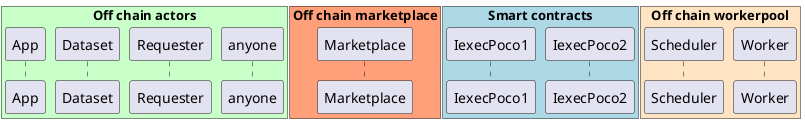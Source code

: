 @startuml

box "Off chain actors" #TECHNOLOGY
	participant App
	participant Dataset
    participant Requester
	participant anyone
end box
box "Off chain marketplace" #LightSalmon
    participant Marketplace
end box

box "Smart contracts" #LightBlue
	participant IexecPoco1
	participant IexecPoco2
end box

box "Off chain workerpool" #Bisque
	participant Scheduler
	participant Worker
end box

box "Users"

end box

skinparam sequenceGroupBodyBackgroundColor transparent

autonumber

@enduml
